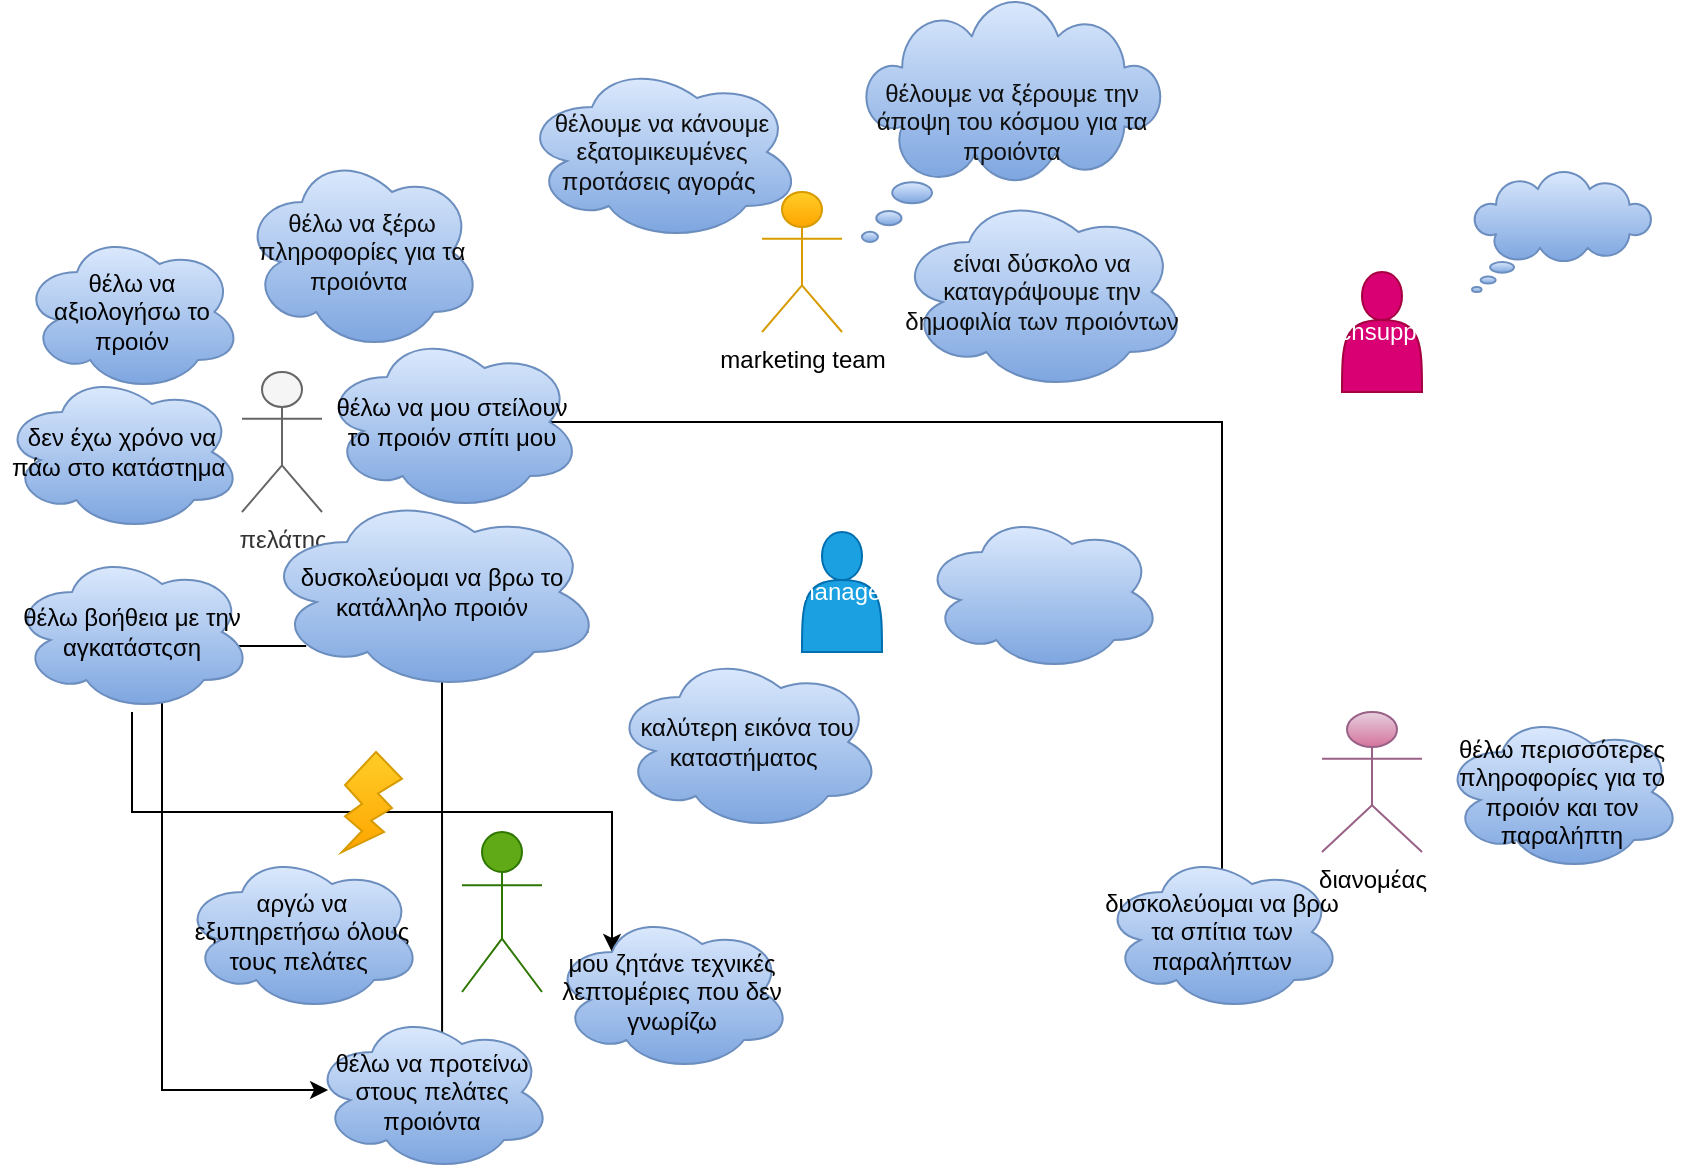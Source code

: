 <mxfile version="21.3.2" type="github">
  <diagram name="Σελίδα-1" id="9jjIvGcrPunl4pUG9XgE">
    <mxGraphModel dx="1707" dy="1691" grid="1" gridSize="10" guides="1" tooltips="1" connect="1" arrows="1" fold="1" page="1" pageScale="1" pageWidth="827" pageHeight="1169" math="0" shadow="0">
      <root>
        <mxCell id="0" />
        <mxCell id="1" parent="0" />
        <mxCell id="vPbflDGvp13sBScF6JYu-1" value="πελάτης&lt;br&gt;" style="shape=umlActor;verticalLabelPosition=bottom;verticalAlign=top;html=1;outlineConnect=0;fillColor=#f5f5f5;fontColor=#333333;strokeColor=#666666;" parent="1" vertex="1">
          <mxGeometry x="50" y="140" width="40" height="70" as="geometry" />
        </mxCell>
        <mxCell id="vPbflDGvp13sBScF6JYu-3" value="manager" style="shape=actor;whiteSpace=wrap;html=1;fillColor=#1ba1e2;fontColor=#ffffff;strokeColor=#006EAF;" parent="1" vertex="1">
          <mxGeometry x="330" y="220" width="40" height="60" as="geometry" />
        </mxCell>
        <mxCell id="vPbflDGvp13sBScF6JYu-4" value="διανομέας" style="shape=umlActor;verticalLabelPosition=bottom;verticalAlign=top;html=1;fillColor=#e6d0de;gradientColor=#d5739d;strokeColor=#996185;" parent="1" vertex="1">
          <mxGeometry x="590" y="310" width="50" height="70" as="geometry" />
        </mxCell>
        <mxCell id="vPbflDGvp13sBScF6JYu-5" value="techsupport" style="shape=actor;whiteSpace=wrap;html=1;fillColor=#d80073;fontColor=#ffffff;strokeColor=#A50040;" parent="1" vertex="1">
          <mxGeometry x="600" y="90" width="40" height="60" as="geometry" />
        </mxCell>
        <mxCell id="vPbflDGvp13sBScF6JYu-6" value="σ" style="shape=umlActor;verticalLabelPosition=bottom;verticalAlign=top;html=1;fillColor=#60a917;fontColor=#ffffff;strokeColor=#2D7600;" parent="1" vertex="1">
          <mxGeometry x="160" y="370" width="40" height="80" as="geometry" />
        </mxCell>
        <mxCell id="vPbflDGvp13sBScF6JYu-8" value="marketing team" style="shape=umlActor;verticalLabelPosition=bottom;verticalAlign=top;html=1;fillColor=#ffcd28;gradientColor=#ffa500;strokeColor=#d79b00;" parent="1" vertex="1">
          <mxGeometry x="310" y="50" width="40" height="70" as="geometry" />
        </mxCell>
        <mxCell id="vPbflDGvp13sBScF6JYu-9" value="θέλω να ξέρω πληροφορίες για τα προιόντα&amp;nbsp;" style="ellipse;shape=cloud;whiteSpace=wrap;html=1;fillColor=#dae8fc;strokeColor=#6c8ebf;gradientColor=#7ea6e0;fontColor=#0A0A0A;" parent="1" vertex="1">
          <mxGeometry x="50" y="30" width="120" height="100" as="geometry" />
        </mxCell>
        <mxCell id="vPbflDGvp13sBScF6JYu-10" value="" style="ellipse;shape=cloud;whiteSpace=wrap;html=1;fillColor=#dae8fc;gradientColor=#7ea6e0;strokeColor=#6c8ebf;" parent="1" vertex="1">
          <mxGeometry x="390" y="210" width="120" height="80" as="geometry" />
        </mxCell>
        <mxCell id="vPbflDGvp13sBScF6JYu-11" value="καλύτερη εικόνα του καταστήματος&amp;nbsp;" style="ellipse;shape=cloud;whiteSpace=wrap;html=1;align=center;fillColor=#dae8fc;gradientColor=#7ea6e0;strokeColor=#6c8ebf;fontColor=#080808;" parent="1" vertex="1">
          <mxGeometry x="235" y="280" width="135" height="90" as="geometry" />
        </mxCell>
        <mxCell id="ivp22cxwNibPHCmtNEcD-2" style="edgeStyle=orthogonalEdgeStyle;rounded=0;orthogonalLoop=1;jettySize=auto;html=1;exitX=0.875;exitY=0.5;exitDx=0;exitDy=0;exitPerimeter=0;entryX=0.5;entryY=0.25;entryDx=0;entryDy=0;entryPerimeter=0;" edge="1" parent="1" source="vPbflDGvp13sBScF6JYu-15" target="vPbflDGvp13sBScF6JYu-22">
          <mxGeometry relative="1" as="geometry">
            <Array as="points">
              <mxPoint x="540" y="165" />
            </Array>
          </mxGeometry>
        </mxCell>
        <mxCell id="vPbflDGvp13sBScF6JYu-15" value="θέλω να μου στείλουν το προιόν σπίτι μου" style="ellipse;shape=cloud;whiteSpace=wrap;html=1;align=center;fillColor=#dae8fc;strokeColor=#6c8ebf;gradientColor=#7ea6e0;fontColor=#000000;" parent="1" vertex="1">
          <mxGeometry x="90" y="120" width="130" height="90" as="geometry" />
        </mxCell>
        <mxCell id="vPbflDGvp13sBScF6JYu-16" value="θέλω να αξιολογήσω το προιόν" style="ellipse;shape=cloud;whiteSpace=wrap;html=1;align=center;fillColor=#dae8fc;strokeColor=#6c8ebf;gradientColor=#7ea6e0;fontColor=#000000;" parent="1" vertex="1">
          <mxGeometry x="-60" y="70" width="110" height="80" as="geometry" />
        </mxCell>
        <mxCell id="vPbflDGvp13sBScF6JYu-17" value="δεν έχω χρόνο να πάω στο κατάστημα&amp;nbsp;" style="ellipse;shape=cloud;whiteSpace=wrap;html=1;align=center;fillColor=#dae8fc;strokeColor=#6c8ebf;gradientColor=#7ea6e0;fontColor=#000000;" parent="1" vertex="1">
          <mxGeometry x="-70" y="140" width="120" height="80" as="geometry" />
        </mxCell>
        <mxCell id="ivp22cxwNibPHCmtNEcD-1" style="edgeStyle=orthogonalEdgeStyle;rounded=0;orthogonalLoop=1;jettySize=auto;html=1;exitX=0.13;exitY=0.77;exitDx=0;exitDy=0;exitPerimeter=0;entryX=0.067;entryY=0.488;entryDx=0;entryDy=0;entryPerimeter=0;" edge="1" parent="1" source="vPbflDGvp13sBScF6JYu-18" target="vPbflDGvp13sBScF6JYu-25">
          <mxGeometry relative="1" as="geometry">
            <Array as="points">
              <mxPoint x="10" y="277" />
              <mxPoint x="10" y="499" />
            </Array>
          </mxGeometry>
        </mxCell>
        <mxCell id="ivp22cxwNibPHCmtNEcD-3" style="edgeStyle=orthogonalEdgeStyle;rounded=0;orthogonalLoop=1;jettySize=auto;html=1;exitX=0.96;exitY=0.7;exitDx=0;exitDy=0;exitPerimeter=0;entryX=0.542;entryY=0.375;entryDx=0;entryDy=0;entryPerimeter=0;" edge="1" parent="1" source="vPbflDGvp13sBScF6JYu-18" target="vPbflDGvp13sBScF6JYu-25">
          <mxGeometry relative="1" as="geometry">
            <Array as="points">
              <mxPoint x="150" y="270" />
            </Array>
          </mxGeometry>
        </mxCell>
        <mxCell id="vPbflDGvp13sBScF6JYu-18" value="δυσκολεύομαι να βρω το κατάλληλο προιόν" style="ellipse;shape=cloud;whiteSpace=wrap;html=1;align=center;fillColor=#dae8fc;strokeColor=#6c8ebf;gradientColor=#7ea6e0;fontColor=#000000;" parent="1" vertex="1">
          <mxGeometry x="60" y="200" width="170" height="100" as="geometry" />
        </mxCell>
        <mxCell id="vPbflDGvp13sBScF6JYu-31" style="edgeStyle=orthogonalEdgeStyle;rounded=0;orthogonalLoop=1;jettySize=auto;html=1;entryX=0.25;entryY=0.25;entryDx=0;entryDy=0;entryPerimeter=0;" parent="1" source="vPbflDGvp13sBScF6JYu-19" target="vPbflDGvp13sBScF6JYu-24" edge="1">
          <mxGeometry relative="1" as="geometry">
            <Array as="points">
              <mxPoint x="-5" y="360" />
              <mxPoint x="235" y="360" />
            </Array>
          </mxGeometry>
        </mxCell>
        <mxCell id="vPbflDGvp13sBScF6JYu-19" value="θέλω βοήθεια με την αγκατάστςση" style="ellipse;shape=cloud;whiteSpace=wrap;html=1;align=center;fillColor=#dae8fc;strokeColor=#6c8ebf;gradientColor=#7ea6e0;fontColor=#000000;" parent="1" vertex="1">
          <mxGeometry x="-65" y="230" width="120" height="80" as="geometry" />
        </mxCell>
        <mxCell id="vPbflDGvp13sBScF6JYu-21" value="θέλω περισσότερες πληροφορίες για το προιόν και τον παραλήπτη" style="ellipse;shape=cloud;whiteSpace=wrap;html=1;fillColor=#dae8fc;gradientColor=#7ea6e0;strokeColor=#6c8ebf;" parent="1" vertex="1">
          <mxGeometry x="650" y="310" width="120" height="80" as="geometry" />
        </mxCell>
        <mxCell id="vPbflDGvp13sBScF6JYu-22" value="δυσκολεύομαι να βρω τα σπίτια των παραλήπτων" style="ellipse;shape=cloud;whiteSpace=wrap;html=1;fillColor=#dae8fc;gradientColor=#7ea6e0;strokeColor=#6c8ebf;" parent="1" vertex="1">
          <mxGeometry x="480" y="380" width="120" height="80" as="geometry" />
        </mxCell>
        <mxCell id="vPbflDGvp13sBScF6JYu-23" value="αργώ να εξυπηρετήσω όλους τους πελάτες&amp;nbsp;" style="ellipse;shape=cloud;whiteSpace=wrap;html=1;fillColor=#dae8fc;gradientColor=#7ea6e0;strokeColor=#6c8ebf;" parent="1" vertex="1">
          <mxGeometry x="20" y="380" width="120" height="80" as="geometry" />
        </mxCell>
        <mxCell id="vPbflDGvp13sBScF6JYu-24" value="μου ζητάνε τεχνικές λεπτομέριες που δεν γνωρίζω" style="ellipse;shape=cloud;whiteSpace=wrap;html=1;fillColor=#dae8fc;gradientColor=#7ea6e0;strokeColor=#6c8ebf;" parent="1" vertex="1">
          <mxGeometry x="205" y="410" width="120" height="80" as="geometry" />
        </mxCell>
        <mxCell id="vPbflDGvp13sBScF6JYu-25" value="θέλω να προτείνω στους πελάτες προιόντα" style="ellipse;shape=cloud;whiteSpace=wrap;html=1;fillColor=#dae8fc;gradientColor=#7ea6e0;strokeColor=#6c8ebf;" parent="1" vertex="1">
          <mxGeometry x="85" y="460" width="120" height="80" as="geometry" />
        </mxCell>
        <mxCell id="vPbflDGvp13sBScF6JYu-26" value="είναι δύσκολο να καταγράψουμε την δημοφιλία των προιόντων" style="ellipse;shape=cloud;whiteSpace=wrap;html=1;fillColor=#dae8fc;gradientColor=#7ea6e0;strokeColor=#6c8ebf;fontColor=#0D0D0D;" parent="1" vertex="1">
          <mxGeometry x="377" y="50" width="146" height="100" as="geometry" />
        </mxCell>
        <mxCell id="vPbflDGvp13sBScF6JYu-27" value="θέλουμε να κάνουμε εξατομικευμένες προτάσεις αγοράς&amp;nbsp;" style="ellipse;shape=cloud;whiteSpace=wrap;html=1;fillColor=#dae8fc;gradientColor=#7ea6e0;strokeColor=#6c8ebf;fontColor=#0D0D0D;" parent="1" vertex="1">
          <mxGeometry x="190" y="-15" width="140" height="90" as="geometry" />
        </mxCell>
        <mxCell id="vPbflDGvp13sBScF6JYu-28" value="" style="whiteSpace=wrap;html=1;shape=mxgraph.basic.cloud_callout;fillColor=#dae8fc;gradientColor=#7ea6e0;strokeColor=#6c8ebf;labelBackgroundColor=none;fontColor=#000000;" parent="1" vertex="1">
          <mxGeometry x="665" y="40" width="90" height="60" as="geometry" />
        </mxCell>
        <mxCell id="vPbflDGvp13sBScF6JYu-29" value="θέλουμε να ξέρουμε την άποψη του κόσμου για τα προιόντα" style="whiteSpace=wrap;html=1;shape=mxgraph.basic.cloud_callout;fillColor=#dae8fc;gradientColor=#7ea6e0;strokeColor=#6c8ebf;fontColor=#0F0F0F;" parent="1" vertex="1">
          <mxGeometry x="360" y="-45" width="150" height="120" as="geometry" />
        </mxCell>
        <mxCell id="vPbflDGvp13sBScF6JYu-32" value="" style="verticalLabelPosition=bottom;verticalAlign=top;html=1;shape=mxgraph.basic.flash;fillColor=#ffcd28;gradientColor=#ffa500;strokeColor=#d79b00;" parent="1" vertex="1">
          <mxGeometry x="100" y="330" width="30" height="50" as="geometry" />
        </mxCell>
      </root>
    </mxGraphModel>
  </diagram>
</mxfile>
